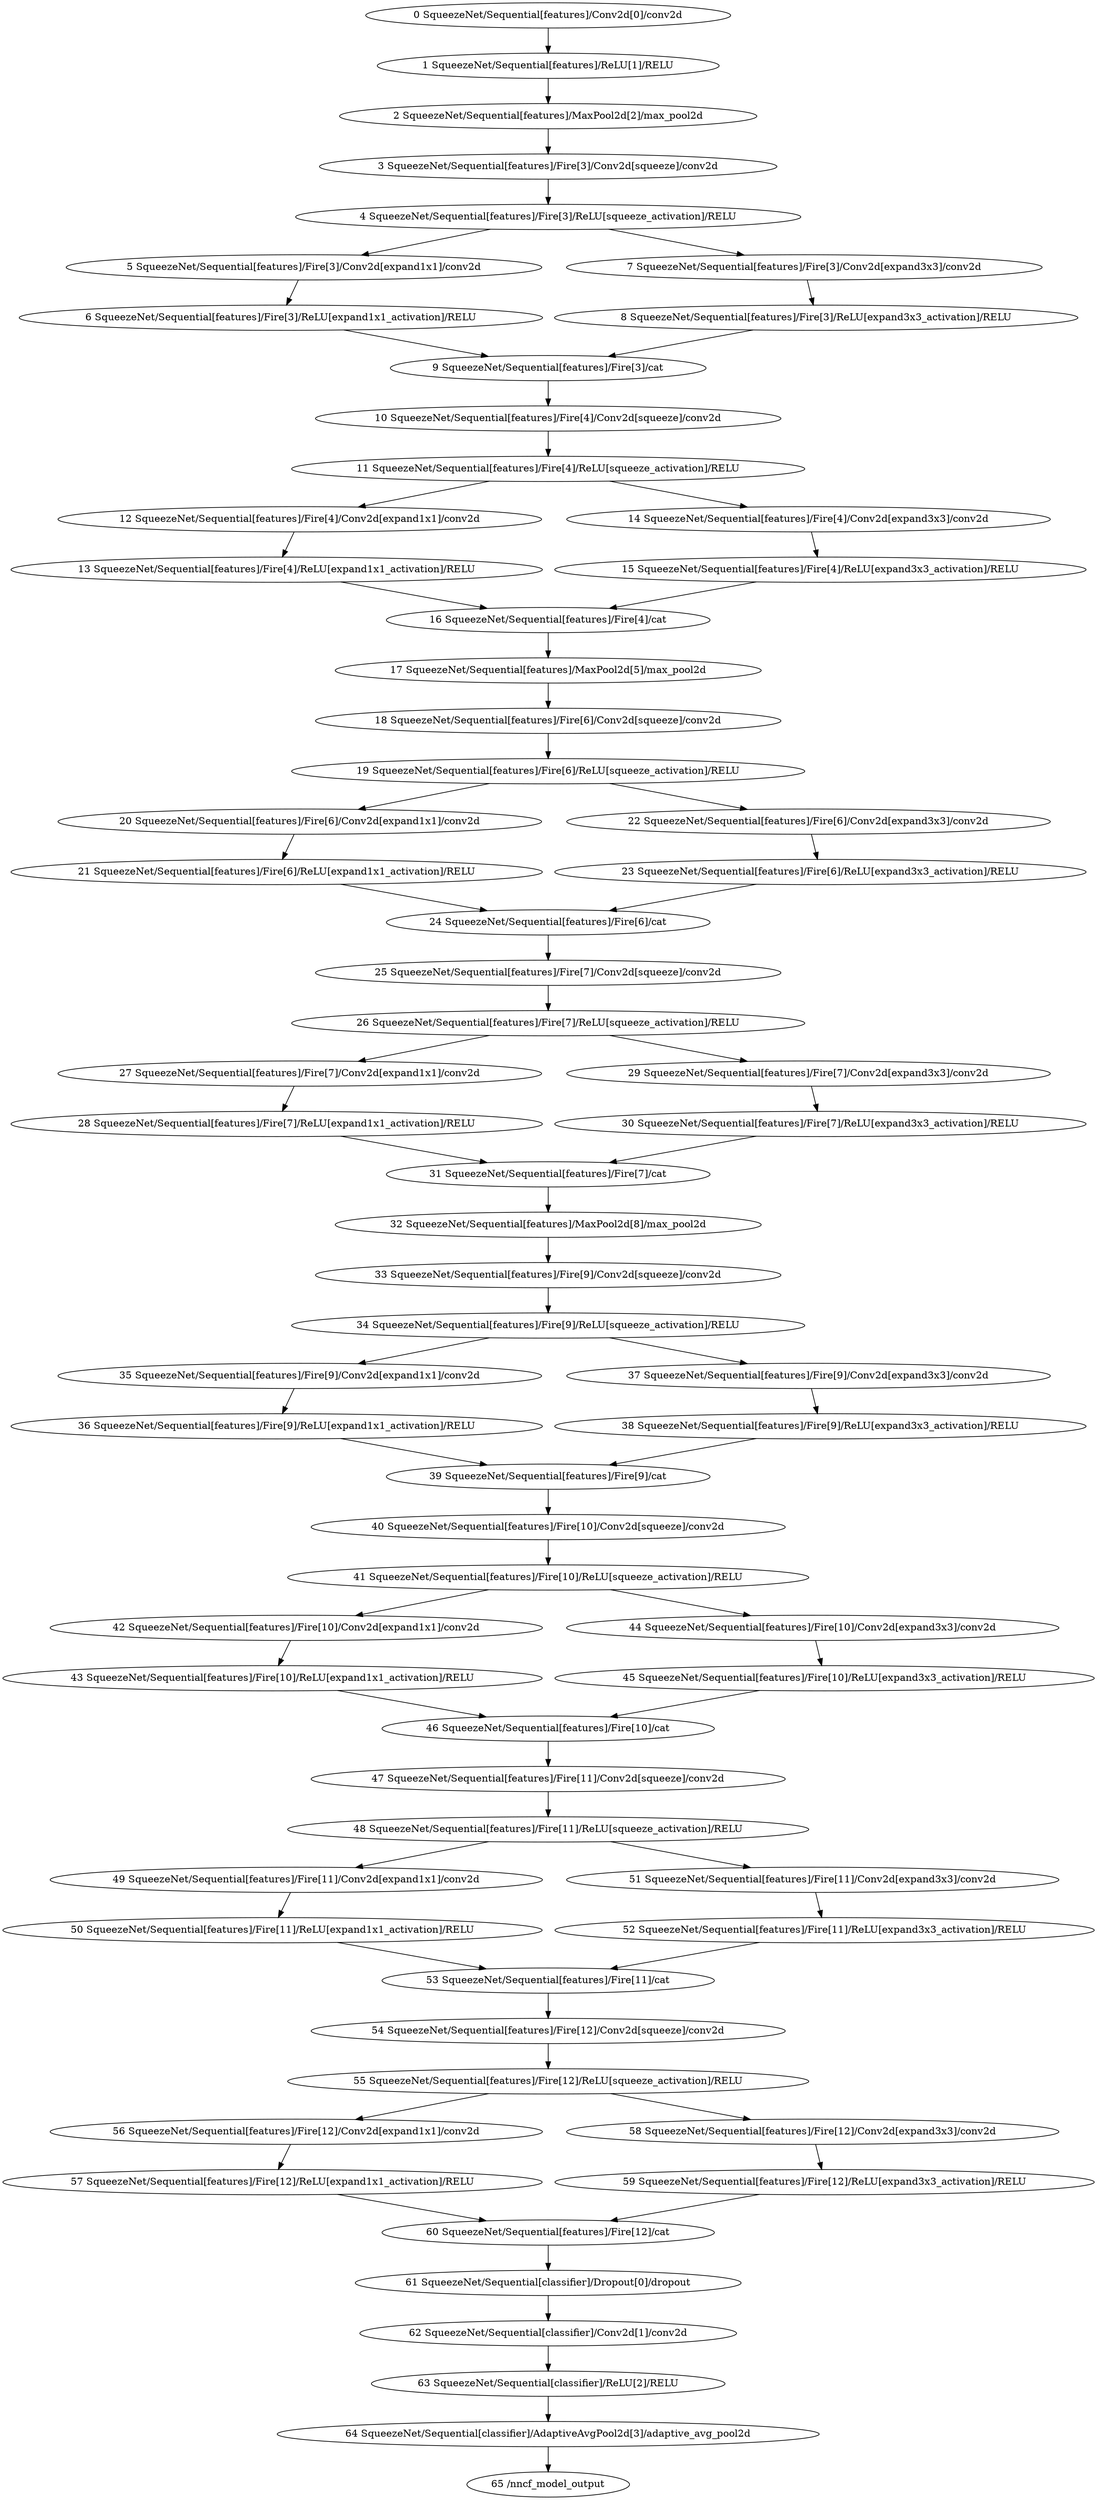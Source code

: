 strict digraph  {
"0 SqueezeNet/Sequential[features]/Conv2d[0]/conv2d" [id=0, scope="SqueezeNet/Sequential[features]/Conv2d[0]", type=conv2d];
"1 SqueezeNet/Sequential[features]/ReLU[1]/RELU" [id=1, scope="SqueezeNet/Sequential[features]/ReLU[1]", type=RELU];
"2 SqueezeNet/Sequential[features]/MaxPool2d[2]/max_pool2d" [id=2, scope="SqueezeNet/Sequential[features]/MaxPool2d[2]", type=max_pool2d];
"3 SqueezeNet/Sequential[features]/Fire[3]/Conv2d[squeeze]/conv2d" [id=3, scope="SqueezeNet/Sequential[features]/Fire[3]/Conv2d[squeeze]", type=conv2d];
"4 SqueezeNet/Sequential[features]/Fire[3]/ReLU[squeeze_activation]/RELU" [id=4, scope="SqueezeNet/Sequential[features]/Fire[3]/ReLU[squeeze_activation]", type=RELU];
"5 SqueezeNet/Sequential[features]/Fire[3]/Conv2d[expand1x1]/conv2d" [id=5, scope="SqueezeNet/Sequential[features]/Fire[3]/Conv2d[expand1x1]", type=conv2d];
"6 SqueezeNet/Sequential[features]/Fire[3]/ReLU[expand1x1_activation]/RELU" [id=6, scope="SqueezeNet/Sequential[features]/Fire[3]/ReLU[expand1x1_activation]", type=RELU];
"7 SqueezeNet/Sequential[features]/Fire[3]/Conv2d[expand3x3]/conv2d" [id=7, scope="SqueezeNet/Sequential[features]/Fire[3]/Conv2d[expand3x3]", type=conv2d];
"8 SqueezeNet/Sequential[features]/Fire[3]/ReLU[expand3x3_activation]/RELU" [id=8, scope="SqueezeNet/Sequential[features]/Fire[3]/ReLU[expand3x3_activation]", type=RELU];
"9 SqueezeNet/Sequential[features]/Fire[3]/cat" [id=9, scope="SqueezeNet/Sequential[features]/Fire[3]", type=cat];
"10 SqueezeNet/Sequential[features]/Fire[4]/Conv2d[squeeze]/conv2d" [id=10, scope="SqueezeNet/Sequential[features]/Fire[4]/Conv2d[squeeze]", type=conv2d];
"11 SqueezeNet/Sequential[features]/Fire[4]/ReLU[squeeze_activation]/RELU" [id=11, scope="SqueezeNet/Sequential[features]/Fire[4]/ReLU[squeeze_activation]", type=RELU];
"12 SqueezeNet/Sequential[features]/Fire[4]/Conv2d[expand1x1]/conv2d" [id=12, scope="SqueezeNet/Sequential[features]/Fire[4]/Conv2d[expand1x1]", type=conv2d];
"13 SqueezeNet/Sequential[features]/Fire[4]/ReLU[expand1x1_activation]/RELU" [id=13, scope="SqueezeNet/Sequential[features]/Fire[4]/ReLU[expand1x1_activation]", type=RELU];
"14 SqueezeNet/Sequential[features]/Fire[4]/Conv2d[expand3x3]/conv2d" [id=14, scope="SqueezeNet/Sequential[features]/Fire[4]/Conv2d[expand3x3]", type=conv2d];
"15 SqueezeNet/Sequential[features]/Fire[4]/ReLU[expand3x3_activation]/RELU" [id=15, scope="SqueezeNet/Sequential[features]/Fire[4]/ReLU[expand3x3_activation]", type=RELU];
"16 SqueezeNet/Sequential[features]/Fire[4]/cat" [id=16, scope="SqueezeNet/Sequential[features]/Fire[4]", type=cat];
"17 SqueezeNet/Sequential[features]/MaxPool2d[5]/max_pool2d" [id=17, scope="SqueezeNet/Sequential[features]/MaxPool2d[5]", type=max_pool2d];
"18 SqueezeNet/Sequential[features]/Fire[6]/Conv2d[squeeze]/conv2d" [id=18, scope="SqueezeNet/Sequential[features]/Fire[6]/Conv2d[squeeze]", type=conv2d];
"19 SqueezeNet/Sequential[features]/Fire[6]/ReLU[squeeze_activation]/RELU" [id=19, scope="SqueezeNet/Sequential[features]/Fire[6]/ReLU[squeeze_activation]", type=RELU];
"20 SqueezeNet/Sequential[features]/Fire[6]/Conv2d[expand1x1]/conv2d" [id=20, scope="SqueezeNet/Sequential[features]/Fire[6]/Conv2d[expand1x1]", type=conv2d];
"21 SqueezeNet/Sequential[features]/Fire[6]/ReLU[expand1x1_activation]/RELU" [id=21, scope="SqueezeNet/Sequential[features]/Fire[6]/ReLU[expand1x1_activation]", type=RELU];
"22 SqueezeNet/Sequential[features]/Fire[6]/Conv2d[expand3x3]/conv2d" [id=22, scope="SqueezeNet/Sequential[features]/Fire[6]/Conv2d[expand3x3]", type=conv2d];
"23 SqueezeNet/Sequential[features]/Fire[6]/ReLU[expand3x3_activation]/RELU" [id=23, scope="SqueezeNet/Sequential[features]/Fire[6]/ReLU[expand3x3_activation]", type=RELU];
"24 SqueezeNet/Sequential[features]/Fire[6]/cat" [id=24, scope="SqueezeNet/Sequential[features]/Fire[6]", type=cat];
"25 SqueezeNet/Sequential[features]/Fire[7]/Conv2d[squeeze]/conv2d" [id=25, scope="SqueezeNet/Sequential[features]/Fire[7]/Conv2d[squeeze]", type=conv2d];
"26 SqueezeNet/Sequential[features]/Fire[7]/ReLU[squeeze_activation]/RELU" [id=26, scope="SqueezeNet/Sequential[features]/Fire[7]/ReLU[squeeze_activation]", type=RELU];
"27 SqueezeNet/Sequential[features]/Fire[7]/Conv2d[expand1x1]/conv2d" [id=27, scope="SqueezeNet/Sequential[features]/Fire[7]/Conv2d[expand1x1]", type=conv2d];
"28 SqueezeNet/Sequential[features]/Fire[7]/ReLU[expand1x1_activation]/RELU" [id=28, scope="SqueezeNet/Sequential[features]/Fire[7]/ReLU[expand1x1_activation]", type=RELU];
"29 SqueezeNet/Sequential[features]/Fire[7]/Conv2d[expand3x3]/conv2d" [id=29, scope="SqueezeNet/Sequential[features]/Fire[7]/Conv2d[expand3x3]", type=conv2d];
"30 SqueezeNet/Sequential[features]/Fire[7]/ReLU[expand3x3_activation]/RELU" [id=30, scope="SqueezeNet/Sequential[features]/Fire[7]/ReLU[expand3x3_activation]", type=RELU];
"31 SqueezeNet/Sequential[features]/Fire[7]/cat" [id=31, scope="SqueezeNet/Sequential[features]/Fire[7]", type=cat];
"32 SqueezeNet/Sequential[features]/MaxPool2d[8]/max_pool2d" [id=32, scope="SqueezeNet/Sequential[features]/MaxPool2d[8]", type=max_pool2d];
"33 SqueezeNet/Sequential[features]/Fire[9]/Conv2d[squeeze]/conv2d" [id=33, scope="SqueezeNet/Sequential[features]/Fire[9]/Conv2d[squeeze]", type=conv2d];
"34 SqueezeNet/Sequential[features]/Fire[9]/ReLU[squeeze_activation]/RELU" [id=34, scope="SqueezeNet/Sequential[features]/Fire[9]/ReLU[squeeze_activation]", type=RELU];
"35 SqueezeNet/Sequential[features]/Fire[9]/Conv2d[expand1x1]/conv2d" [id=35, scope="SqueezeNet/Sequential[features]/Fire[9]/Conv2d[expand1x1]", type=conv2d];
"36 SqueezeNet/Sequential[features]/Fire[9]/ReLU[expand1x1_activation]/RELU" [id=36, scope="SqueezeNet/Sequential[features]/Fire[9]/ReLU[expand1x1_activation]", type=RELU];
"37 SqueezeNet/Sequential[features]/Fire[9]/Conv2d[expand3x3]/conv2d" [id=37, scope="SqueezeNet/Sequential[features]/Fire[9]/Conv2d[expand3x3]", type=conv2d];
"38 SqueezeNet/Sequential[features]/Fire[9]/ReLU[expand3x3_activation]/RELU" [id=38, scope="SqueezeNet/Sequential[features]/Fire[9]/ReLU[expand3x3_activation]", type=RELU];
"39 SqueezeNet/Sequential[features]/Fire[9]/cat" [id=39, scope="SqueezeNet/Sequential[features]/Fire[9]", type=cat];
"40 SqueezeNet/Sequential[features]/Fire[10]/Conv2d[squeeze]/conv2d" [id=40, scope="SqueezeNet/Sequential[features]/Fire[10]/Conv2d[squeeze]", type=conv2d];
"41 SqueezeNet/Sequential[features]/Fire[10]/ReLU[squeeze_activation]/RELU" [id=41, scope="SqueezeNet/Sequential[features]/Fire[10]/ReLU[squeeze_activation]", type=RELU];
"42 SqueezeNet/Sequential[features]/Fire[10]/Conv2d[expand1x1]/conv2d" [id=42, scope="SqueezeNet/Sequential[features]/Fire[10]/Conv2d[expand1x1]", type=conv2d];
"43 SqueezeNet/Sequential[features]/Fire[10]/ReLU[expand1x1_activation]/RELU" [id=43, scope="SqueezeNet/Sequential[features]/Fire[10]/ReLU[expand1x1_activation]", type=RELU];
"44 SqueezeNet/Sequential[features]/Fire[10]/Conv2d[expand3x3]/conv2d" [id=44, scope="SqueezeNet/Sequential[features]/Fire[10]/Conv2d[expand3x3]", type=conv2d];
"45 SqueezeNet/Sequential[features]/Fire[10]/ReLU[expand3x3_activation]/RELU" [id=45, scope="SqueezeNet/Sequential[features]/Fire[10]/ReLU[expand3x3_activation]", type=RELU];
"46 SqueezeNet/Sequential[features]/Fire[10]/cat" [id=46, scope="SqueezeNet/Sequential[features]/Fire[10]", type=cat];
"47 SqueezeNet/Sequential[features]/Fire[11]/Conv2d[squeeze]/conv2d" [id=47, scope="SqueezeNet/Sequential[features]/Fire[11]/Conv2d[squeeze]", type=conv2d];
"48 SqueezeNet/Sequential[features]/Fire[11]/ReLU[squeeze_activation]/RELU" [id=48, scope="SqueezeNet/Sequential[features]/Fire[11]/ReLU[squeeze_activation]", type=RELU];
"49 SqueezeNet/Sequential[features]/Fire[11]/Conv2d[expand1x1]/conv2d" [id=49, scope="SqueezeNet/Sequential[features]/Fire[11]/Conv2d[expand1x1]", type=conv2d];
"50 SqueezeNet/Sequential[features]/Fire[11]/ReLU[expand1x1_activation]/RELU" [id=50, scope="SqueezeNet/Sequential[features]/Fire[11]/ReLU[expand1x1_activation]", type=RELU];
"51 SqueezeNet/Sequential[features]/Fire[11]/Conv2d[expand3x3]/conv2d" [id=51, scope="SqueezeNet/Sequential[features]/Fire[11]/Conv2d[expand3x3]", type=conv2d];
"52 SqueezeNet/Sequential[features]/Fire[11]/ReLU[expand3x3_activation]/RELU" [id=52, scope="SqueezeNet/Sequential[features]/Fire[11]/ReLU[expand3x3_activation]", type=RELU];
"53 SqueezeNet/Sequential[features]/Fire[11]/cat" [id=53, scope="SqueezeNet/Sequential[features]/Fire[11]", type=cat];
"54 SqueezeNet/Sequential[features]/Fire[12]/Conv2d[squeeze]/conv2d" [id=54, scope="SqueezeNet/Sequential[features]/Fire[12]/Conv2d[squeeze]", type=conv2d];
"55 SqueezeNet/Sequential[features]/Fire[12]/ReLU[squeeze_activation]/RELU" [id=55, scope="SqueezeNet/Sequential[features]/Fire[12]/ReLU[squeeze_activation]", type=RELU];
"56 SqueezeNet/Sequential[features]/Fire[12]/Conv2d[expand1x1]/conv2d" [id=56, scope="SqueezeNet/Sequential[features]/Fire[12]/Conv2d[expand1x1]", type=conv2d];
"57 SqueezeNet/Sequential[features]/Fire[12]/ReLU[expand1x1_activation]/RELU" [id=57, scope="SqueezeNet/Sequential[features]/Fire[12]/ReLU[expand1x1_activation]", type=RELU];
"58 SqueezeNet/Sequential[features]/Fire[12]/Conv2d[expand3x3]/conv2d" [id=58, scope="SqueezeNet/Sequential[features]/Fire[12]/Conv2d[expand3x3]", type=conv2d];
"59 SqueezeNet/Sequential[features]/Fire[12]/ReLU[expand3x3_activation]/RELU" [id=59, scope="SqueezeNet/Sequential[features]/Fire[12]/ReLU[expand3x3_activation]", type=RELU];
"60 SqueezeNet/Sequential[features]/Fire[12]/cat" [id=60, scope="SqueezeNet/Sequential[features]/Fire[12]", type=cat];
"61 SqueezeNet/Sequential[classifier]/Dropout[0]/dropout" [id=61, scope="SqueezeNet/Sequential[classifier]/Dropout[0]", type=dropout];
"62 SqueezeNet/Sequential[classifier]/Conv2d[1]/conv2d" [id=62, scope="SqueezeNet/Sequential[classifier]/Conv2d[1]", type=conv2d];
"63 SqueezeNet/Sequential[classifier]/ReLU[2]/RELU" [id=63, scope="SqueezeNet/Sequential[classifier]/ReLU[2]", type=RELU];
"64 SqueezeNet/Sequential[classifier]/AdaptiveAvgPool2d[3]/adaptive_avg_pool2d" [id=64, scope="SqueezeNet/Sequential[classifier]/AdaptiveAvgPool2d[3]", type=adaptive_avg_pool2d];
"65 /nncf_model_output" [id=65, scope="", type=nncf_model_output];
"0 SqueezeNet/Sequential[features]/Conv2d[0]/conv2d" -> "1 SqueezeNet/Sequential[features]/ReLU[1]/RELU";
"1 SqueezeNet/Sequential[features]/ReLU[1]/RELU" -> "2 SqueezeNet/Sequential[features]/MaxPool2d[2]/max_pool2d";
"2 SqueezeNet/Sequential[features]/MaxPool2d[2]/max_pool2d" -> "3 SqueezeNet/Sequential[features]/Fire[3]/Conv2d[squeeze]/conv2d";
"3 SqueezeNet/Sequential[features]/Fire[3]/Conv2d[squeeze]/conv2d" -> "4 SqueezeNet/Sequential[features]/Fire[3]/ReLU[squeeze_activation]/RELU";
"4 SqueezeNet/Sequential[features]/Fire[3]/ReLU[squeeze_activation]/RELU" -> "5 SqueezeNet/Sequential[features]/Fire[3]/Conv2d[expand1x1]/conv2d";
"4 SqueezeNet/Sequential[features]/Fire[3]/ReLU[squeeze_activation]/RELU" -> "7 SqueezeNet/Sequential[features]/Fire[3]/Conv2d[expand3x3]/conv2d";
"5 SqueezeNet/Sequential[features]/Fire[3]/Conv2d[expand1x1]/conv2d" -> "6 SqueezeNet/Sequential[features]/Fire[3]/ReLU[expand1x1_activation]/RELU";
"6 SqueezeNet/Sequential[features]/Fire[3]/ReLU[expand1x1_activation]/RELU" -> "9 SqueezeNet/Sequential[features]/Fire[3]/cat";
"7 SqueezeNet/Sequential[features]/Fire[3]/Conv2d[expand3x3]/conv2d" -> "8 SqueezeNet/Sequential[features]/Fire[3]/ReLU[expand3x3_activation]/RELU";
"8 SqueezeNet/Sequential[features]/Fire[3]/ReLU[expand3x3_activation]/RELU" -> "9 SqueezeNet/Sequential[features]/Fire[3]/cat";
"9 SqueezeNet/Sequential[features]/Fire[3]/cat" -> "10 SqueezeNet/Sequential[features]/Fire[4]/Conv2d[squeeze]/conv2d";
"10 SqueezeNet/Sequential[features]/Fire[4]/Conv2d[squeeze]/conv2d" -> "11 SqueezeNet/Sequential[features]/Fire[4]/ReLU[squeeze_activation]/RELU";
"11 SqueezeNet/Sequential[features]/Fire[4]/ReLU[squeeze_activation]/RELU" -> "12 SqueezeNet/Sequential[features]/Fire[4]/Conv2d[expand1x1]/conv2d";
"11 SqueezeNet/Sequential[features]/Fire[4]/ReLU[squeeze_activation]/RELU" -> "14 SqueezeNet/Sequential[features]/Fire[4]/Conv2d[expand3x3]/conv2d";
"12 SqueezeNet/Sequential[features]/Fire[4]/Conv2d[expand1x1]/conv2d" -> "13 SqueezeNet/Sequential[features]/Fire[4]/ReLU[expand1x1_activation]/RELU";
"13 SqueezeNet/Sequential[features]/Fire[4]/ReLU[expand1x1_activation]/RELU" -> "16 SqueezeNet/Sequential[features]/Fire[4]/cat";
"14 SqueezeNet/Sequential[features]/Fire[4]/Conv2d[expand3x3]/conv2d" -> "15 SqueezeNet/Sequential[features]/Fire[4]/ReLU[expand3x3_activation]/RELU";
"15 SqueezeNet/Sequential[features]/Fire[4]/ReLU[expand3x3_activation]/RELU" -> "16 SqueezeNet/Sequential[features]/Fire[4]/cat";
"16 SqueezeNet/Sequential[features]/Fire[4]/cat" -> "17 SqueezeNet/Sequential[features]/MaxPool2d[5]/max_pool2d";
"17 SqueezeNet/Sequential[features]/MaxPool2d[5]/max_pool2d" -> "18 SqueezeNet/Sequential[features]/Fire[6]/Conv2d[squeeze]/conv2d";
"18 SqueezeNet/Sequential[features]/Fire[6]/Conv2d[squeeze]/conv2d" -> "19 SqueezeNet/Sequential[features]/Fire[6]/ReLU[squeeze_activation]/RELU";
"19 SqueezeNet/Sequential[features]/Fire[6]/ReLU[squeeze_activation]/RELU" -> "20 SqueezeNet/Sequential[features]/Fire[6]/Conv2d[expand1x1]/conv2d";
"19 SqueezeNet/Sequential[features]/Fire[6]/ReLU[squeeze_activation]/RELU" -> "22 SqueezeNet/Sequential[features]/Fire[6]/Conv2d[expand3x3]/conv2d";
"20 SqueezeNet/Sequential[features]/Fire[6]/Conv2d[expand1x1]/conv2d" -> "21 SqueezeNet/Sequential[features]/Fire[6]/ReLU[expand1x1_activation]/RELU";
"21 SqueezeNet/Sequential[features]/Fire[6]/ReLU[expand1x1_activation]/RELU" -> "24 SqueezeNet/Sequential[features]/Fire[6]/cat";
"22 SqueezeNet/Sequential[features]/Fire[6]/Conv2d[expand3x3]/conv2d" -> "23 SqueezeNet/Sequential[features]/Fire[6]/ReLU[expand3x3_activation]/RELU";
"23 SqueezeNet/Sequential[features]/Fire[6]/ReLU[expand3x3_activation]/RELU" -> "24 SqueezeNet/Sequential[features]/Fire[6]/cat";
"24 SqueezeNet/Sequential[features]/Fire[6]/cat" -> "25 SqueezeNet/Sequential[features]/Fire[7]/Conv2d[squeeze]/conv2d";
"25 SqueezeNet/Sequential[features]/Fire[7]/Conv2d[squeeze]/conv2d" -> "26 SqueezeNet/Sequential[features]/Fire[7]/ReLU[squeeze_activation]/RELU";
"26 SqueezeNet/Sequential[features]/Fire[7]/ReLU[squeeze_activation]/RELU" -> "27 SqueezeNet/Sequential[features]/Fire[7]/Conv2d[expand1x1]/conv2d";
"26 SqueezeNet/Sequential[features]/Fire[7]/ReLU[squeeze_activation]/RELU" -> "29 SqueezeNet/Sequential[features]/Fire[7]/Conv2d[expand3x3]/conv2d";
"27 SqueezeNet/Sequential[features]/Fire[7]/Conv2d[expand1x1]/conv2d" -> "28 SqueezeNet/Sequential[features]/Fire[7]/ReLU[expand1x1_activation]/RELU";
"28 SqueezeNet/Sequential[features]/Fire[7]/ReLU[expand1x1_activation]/RELU" -> "31 SqueezeNet/Sequential[features]/Fire[7]/cat";
"29 SqueezeNet/Sequential[features]/Fire[7]/Conv2d[expand3x3]/conv2d" -> "30 SqueezeNet/Sequential[features]/Fire[7]/ReLU[expand3x3_activation]/RELU";
"30 SqueezeNet/Sequential[features]/Fire[7]/ReLU[expand3x3_activation]/RELU" -> "31 SqueezeNet/Sequential[features]/Fire[7]/cat";
"31 SqueezeNet/Sequential[features]/Fire[7]/cat" -> "32 SqueezeNet/Sequential[features]/MaxPool2d[8]/max_pool2d";
"32 SqueezeNet/Sequential[features]/MaxPool2d[8]/max_pool2d" -> "33 SqueezeNet/Sequential[features]/Fire[9]/Conv2d[squeeze]/conv2d";
"33 SqueezeNet/Sequential[features]/Fire[9]/Conv2d[squeeze]/conv2d" -> "34 SqueezeNet/Sequential[features]/Fire[9]/ReLU[squeeze_activation]/RELU";
"34 SqueezeNet/Sequential[features]/Fire[9]/ReLU[squeeze_activation]/RELU" -> "35 SqueezeNet/Sequential[features]/Fire[9]/Conv2d[expand1x1]/conv2d";
"34 SqueezeNet/Sequential[features]/Fire[9]/ReLU[squeeze_activation]/RELU" -> "37 SqueezeNet/Sequential[features]/Fire[9]/Conv2d[expand3x3]/conv2d";
"35 SqueezeNet/Sequential[features]/Fire[9]/Conv2d[expand1x1]/conv2d" -> "36 SqueezeNet/Sequential[features]/Fire[9]/ReLU[expand1x1_activation]/RELU";
"36 SqueezeNet/Sequential[features]/Fire[9]/ReLU[expand1x1_activation]/RELU" -> "39 SqueezeNet/Sequential[features]/Fire[9]/cat";
"37 SqueezeNet/Sequential[features]/Fire[9]/Conv2d[expand3x3]/conv2d" -> "38 SqueezeNet/Sequential[features]/Fire[9]/ReLU[expand3x3_activation]/RELU";
"38 SqueezeNet/Sequential[features]/Fire[9]/ReLU[expand3x3_activation]/RELU" -> "39 SqueezeNet/Sequential[features]/Fire[9]/cat";
"39 SqueezeNet/Sequential[features]/Fire[9]/cat" -> "40 SqueezeNet/Sequential[features]/Fire[10]/Conv2d[squeeze]/conv2d";
"40 SqueezeNet/Sequential[features]/Fire[10]/Conv2d[squeeze]/conv2d" -> "41 SqueezeNet/Sequential[features]/Fire[10]/ReLU[squeeze_activation]/RELU";
"41 SqueezeNet/Sequential[features]/Fire[10]/ReLU[squeeze_activation]/RELU" -> "42 SqueezeNet/Sequential[features]/Fire[10]/Conv2d[expand1x1]/conv2d";
"41 SqueezeNet/Sequential[features]/Fire[10]/ReLU[squeeze_activation]/RELU" -> "44 SqueezeNet/Sequential[features]/Fire[10]/Conv2d[expand3x3]/conv2d";
"42 SqueezeNet/Sequential[features]/Fire[10]/Conv2d[expand1x1]/conv2d" -> "43 SqueezeNet/Sequential[features]/Fire[10]/ReLU[expand1x1_activation]/RELU";
"43 SqueezeNet/Sequential[features]/Fire[10]/ReLU[expand1x1_activation]/RELU" -> "46 SqueezeNet/Sequential[features]/Fire[10]/cat";
"44 SqueezeNet/Sequential[features]/Fire[10]/Conv2d[expand3x3]/conv2d" -> "45 SqueezeNet/Sequential[features]/Fire[10]/ReLU[expand3x3_activation]/RELU";
"45 SqueezeNet/Sequential[features]/Fire[10]/ReLU[expand3x3_activation]/RELU" -> "46 SqueezeNet/Sequential[features]/Fire[10]/cat";
"46 SqueezeNet/Sequential[features]/Fire[10]/cat" -> "47 SqueezeNet/Sequential[features]/Fire[11]/Conv2d[squeeze]/conv2d";
"47 SqueezeNet/Sequential[features]/Fire[11]/Conv2d[squeeze]/conv2d" -> "48 SqueezeNet/Sequential[features]/Fire[11]/ReLU[squeeze_activation]/RELU";
"48 SqueezeNet/Sequential[features]/Fire[11]/ReLU[squeeze_activation]/RELU" -> "49 SqueezeNet/Sequential[features]/Fire[11]/Conv2d[expand1x1]/conv2d";
"48 SqueezeNet/Sequential[features]/Fire[11]/ReLU[squeeze_activation]/RELU" -> "51 SqueezeNet/Sequential[features]/Fire[11]/Conv2d[expand3x3]/conv2d";
"49 SqueezeNet/Sequential[features]/Fire[11]/Conv2d[expand1x1]/conv2d" -> "50 SqueezeNet/Sequential[features]/Fire[11]/ReLU[expand1x1_activation]/RELU";
"50 SqueezeNet/Sequential[features]/Fire[11]/ReLU[expand1x1_activation]/RELU" -> "53 SqueezeNet/Sequential[features]/Fire[11]/cat";
"51 SqueezeNet/Sequential[features]/Fire[11]/Conv2d[expand3x3]/conv2d" -> "52 SqueezeNet/Sequential[features]/Fire[11]/ReLU[expand3x3_activation]/RELU";
"52 SqueezeNet/Sequential[features]/Fire[11]/ReLU[expand3x3_activation]/RELU" -> "53 SqueezeNet/Sequential[features]/Fire[11]/cat";
"53 SqueezeNet/Sequential[features]/Fire[11]/cat" -> "54 SqueezeNet/Sequential[features]/Fire[12]/Conv2d[squeeze]/conv2d";
"54 SqueezeNet/Sequential[features]/Fire[12]/Conv2d[squeeze]/conv2d" -> "55 SqueezeNet/Sequential[features]/Fire[12]/ReLU[squeeze_activation]/RELU";
"55 SqueezeNet/Sequential[features]/Fire[12]/ReLU[squeeze_activation]/RELU" -> "56 SqueezeNet/Sequential[features]/Fire[12]/Conv2d[expand1x1]/conv2d";
"55 SqueezeNet/Sequential[features]/Fire[12]/ReLU[squeeze_activation]/RELU" -> "58 SqueezeNet/Sequential[features]/Fire[12]/Conv2d[expand3x3]/conv2d";
"56 SqueezeNet/Sequential[features]/Fire[12]/Conv2d[expand1x1]/conv2d" -> "57 SqueezeNet/Sequential[features]/Fire[12]/ReLU[expand1x1_activation]/RELU";
"57 SqueezeNet/Sequential[features]/Fire[12]/ReLU[expand1x1_activation]/RELU" -> "60 SqueezeNet/Sequential[features]/Fire[12]/cat";
"58 SqueezeNet/Sequential[features]/Fire[12]/Conv2d[expand3x3]/conv2d" -> "59 SqueezeNet/Sequential[features]/Fire[12]/ReLU[expand3x3_activation]/RELU";
"59 SqueezeNet/Sequential[features]/Fire[12]/ReLU[expand3x3_activation]/RELU" -> "60 SqueezeNet/Sequential[features]/Fire[12]/cat";
"60 SqueezeNet/Sequential[features]/Fire[12]/cat" -> "61 SqueezeNet/Sequential[classifier]/Dropout[0]/dropout";
"61 SqueezeNet/Sequential[classifier]/Dropout[0]/dropout" -> "62 SqueezeNet/Sequential[classifier]/Conv2d[1]/conv2d";
"62 SqueezeNet/Sequential[classifier]/Conv2d[1]/conv2d" -> "63 SqueezeNet/Sequential[classifier]/ReLU[2]/RELU";
"63 SqueezeNet/Sequential[classifier]/ReLU[2]/RELU" -> "64 SqueezeNet/Sequential[classifier]/AdaptiveAvgPool2d[3]/adaptive_avg_pool2d";
"64 SqueezeNet/Sequential[classifier]/AdaptiveAvgPool2d[3]/adaptive_avg_pool2d" -> "65 /nncf_model_output";
}

